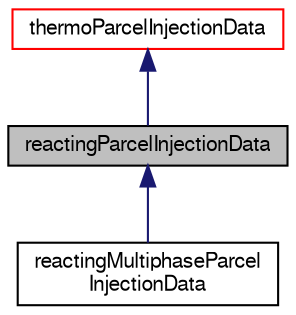 digraph "reactingParcelInjectionData"
{
  bgcolor="transparent";
  edge [fontname="FreeSans",fontsize="10",labelfontname="FreeSans",labelfontsize="10"];
  node [fontname="FreeSans",fontsize="10",shape=record];
  Node0 [label="reactingParcelInjectionData",height=0.2,width=0.4,color="black", fillcolor="grey75", style="filled", fontcolor="black"];
  Node1 -> Node0 [dir="back",color="midnightblue",fontsize="10",style="solid",fontname="FreeSans"];
  Node1 [label="thermoParcelInjectionData",height=0.2,width=0.4,color="red",URL="$a24370.html",tooltip="Container class to provide injection data for thermodynamic parcels. "];
  Node0 -> Node3 [dir="back",color="midnightblue",fontsize="10",style="solid",fontname="FreeSans"];
  Node3 [label="reactingMultiphaseParcel\lInjectionData",height=0.2,width=0.4,color="black",URL="$a24346.html",tooltip="Container class to provide injection data for reacting multiphase parcels. "];
}
